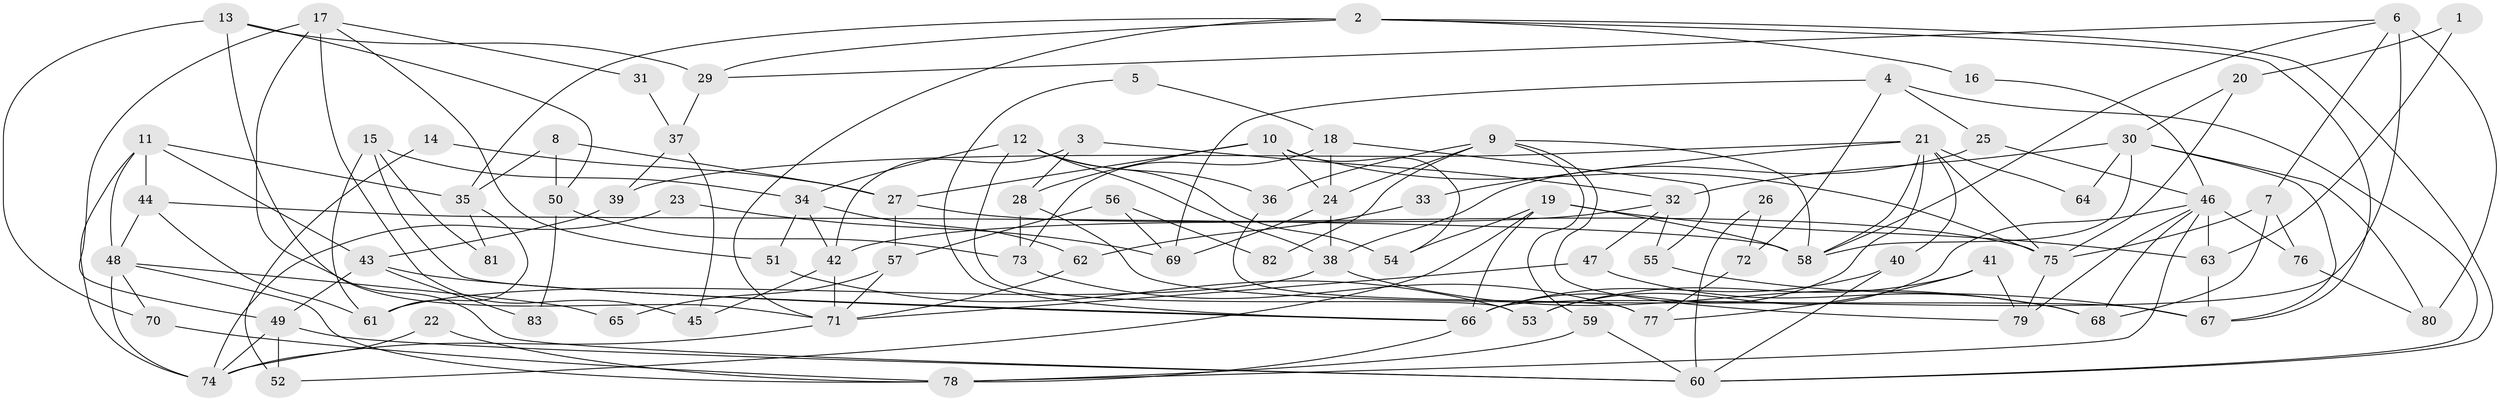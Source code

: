 // Generated by graph-tools (version 1.1) at 2025/36/03/09/25 02:36:13]
// undirected, 83 vertices, 166 edges
graph export_dot {
graph [start="1"]
  node [color=gray90,style=filled];
  1;
  2;
  3;
  4;
  5;
  6;
  7;
  8;
  9;
  10;
  11;
  12;
  13;
  14;
  15;
  16;
  17;
  18;
  19;
  20;
  21;
  22;
  23;
  24;
  25;
  26;
  27;
  28;
  29;
  30;
  31;
  32;
  33;
  34;
  35;
  36;
  37;
  38;
  39;
  40;
  41;
  42;
  43;
  44;
  45;
  46;
  47;
  48;
  49;
  50;
  51;
  52;
  53;
  54;
  55;
  56;
  57;
  58;
  59;
  60;
  61;
  62;
  63;
  64;
  65;
  66;
  67;
  68;
  69;
  70;
  71;
  72;
  73;
  74;
  75;
  76;
  77;
  78;
  79;
  80;
  81;
  82;
  83;
  1 -- 63;
  1 -- 20;
  2 -- 67;
  2 -- 35;
  2 -- 16;
  2 -- 29;
  2 -- 60;
  2 -- 71;
  3 -- 28;
  3 -- 42;
  3 -- 32;
  4 -- 25;
  4 -- 60;
  4 -- 69;
  4 -- 72;
  5 -- 18;
  5 -- 66;
  6 -- 29;
  6 -- 7;
  6 -- 58;
  6 -- 66;
  6 -- 80;
  7 -- 68;
  7 -- 76;
  7 -- 75;
  8 -- 27;
  8 -- 35;
  8 -- 50;
  9 -- 59;
  9 -- 58;
  9 -- 24;
  9 -- 36;
  9 -- 79;
  9 -- 82;
  10 -- 24;
  10 -- 75;
  10 -- 27;
  10 -- 28;
  10 -- 54;
  11 -- 48;
  11 -- 43;
  11 -- 35;
  11 -- 44;
  11 -- 74;
  12 -- 34;
  12 -- 53;
  12 -- 36;
  12 -- 38;
  12 -- 54;
  13 -- 70;
  13 -- 71;
  13 -- 29;
  13 -- 50;
  14 -- 27;
  14 -- 52;
  15 -- 61;
  15 -- 66;
  15 -- 34;
  15 -- 81;
  16 -- 46;
  17 -- 60;
  17 -- 49;
  17 -- 31;
  17 -- 45;
  17 -- 51;
  18 -- 55;
  18 -- 73;
  18 -- 24;
  19 -- 54;
  19 -- 58;
  19 -- 52;
  19 -- 63;
  19 -- 66;
  20 -- 30;
  20 -- 75;
  21 -- 75;
  21 -- 66;
  21 -- 33;
  21 -- 39;
  21 -- 40;
  21 -- 58;
  21 -- 64;
  22 -- 78;
  22 -- 74;
  23 -- 74;
  23 -- 69;
  24 -- 38;
  24 -- 69;
  25 -- 46;
  25 -- 38;
  26 -- 60;
  26 -- 72;
  27 -- 75;
  27 -- 57;
  28 -- 67;
  28 -- 73;
  29 -- 37;
  30 -- 32;
  30 -- 58;
  30 -- 64;
  30 -- 67;
  30 -- 80;
  31 -- 37;
  32 -- 47;
  32 -- 42;
  32 -- 55;
  33 -- 62;
  34 -- 42;
  34 -- 51;
  34 -- 62;
  35 -- 61;
  35 -- 81;
  36 -- 77;
  37 -- 45;
  37 -- 39;
  38 -- 61;
  38 -- 68;
  39 -- 43;
  40 -- 66;
  40 -- 60;
  41 -- 53;
  41 -- 77;
  41 -- 79;
  42 -- 71;
  42 -- 45;
  43 -- 66;
  43 -- 49;
  43 -- 83;
  44 -- 58;
  44 -- 48;
  44 -- 61;
  46 -- 78;
  46 -- 79;
  46 -- 53;
  46 -- 63;
  46 -- 68;
  46 -- 76;
  47 -- 68;
  47 -- 71;
  48 -- 74;
  48 -- 65;
  48 -- 70;
  48 -- 78;
  49 -- 60;
  49 -- 52;
  49 -- 74;
  50 -- 73;
  50 -- 83;
  51 -- 53;
  55 -- 67;
  56 -- 57;
  56 -- 69;
  56 -- 82;
  57 -- 71;
  57 -- 65;
  59 -- 78;
  59 -- 60;
  62 -- 71;
  63 -- 67;
  66 -- 78;
  70 -- 78;
  71 -- 74;
  72 -- 77;
  73 -- 77;
  75 -- 79;
  76 -- 80;
}

